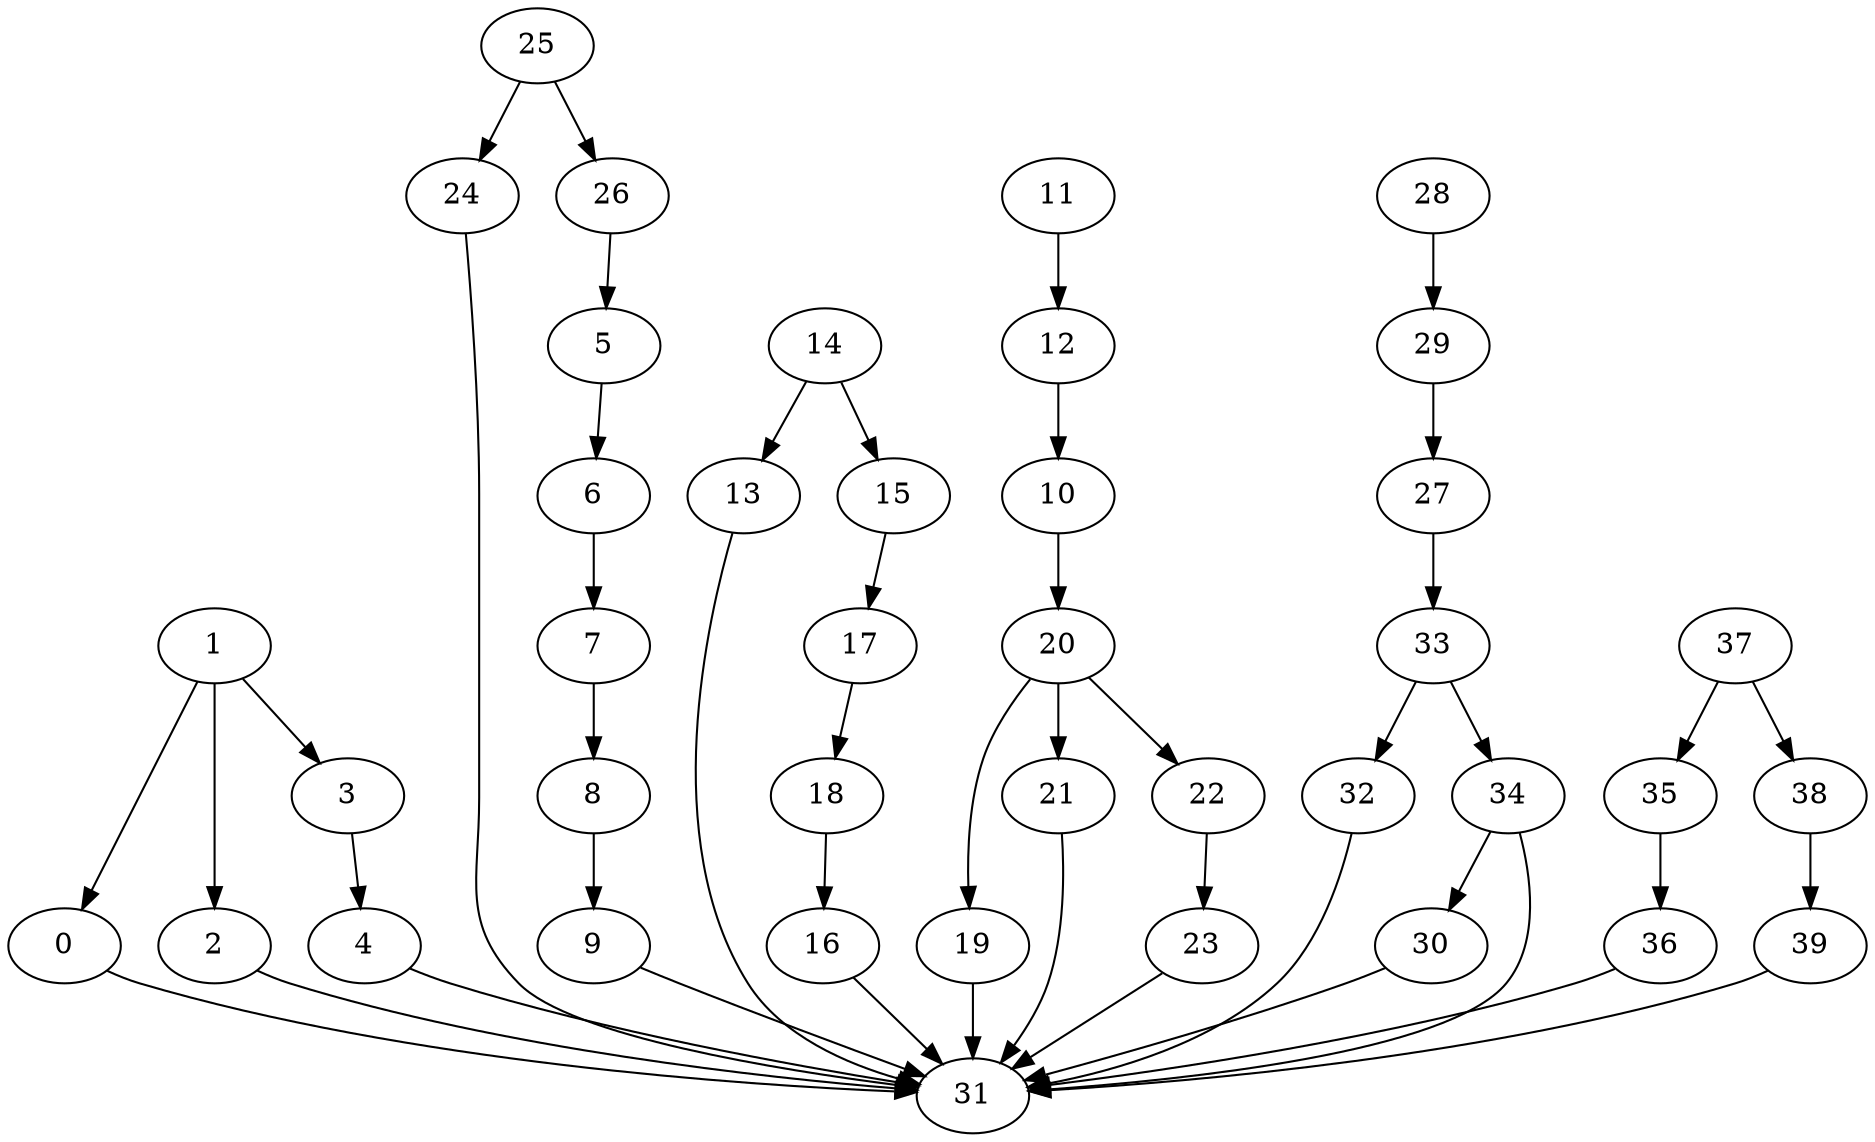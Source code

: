 strict digraph  {
0 [exec=147];
1 [exec=93];
2 [exec=165];
3 [exec=158];
4 [exec=90];
5 [exec=148];
6 [exec=76];
7 [exec=124];
8 [exec=102];
9 [exec=107];
10 [exec=155];
11 [exec=64];
12 [exec=146];
13 [exec=78];
14 [exec=50];
15 [exec=81];
16 [exec=178];
17 [exec=71];
18 [exec=196];
19 [exec=151];
20 [exec=99];
21 [exec=73];
22 [exec=198];
23 [exec=87];
24 [exec=163];
25 [exec=119];
26 [exec=133];
27 [exec=193];
28 [exec=159];
29 [exec=177];
30 [exec=158];
31 [exec=109];
32 [exec=74];
33 [exec=152];
34 [exec=180];
35 [exec=57];
36 [exec=62];
37 [exec=94];
38 [exec=117];
39 [exec=92];
0 -> 31  [comm=7];
1 -> 2  [comm=10];
1 -> 0  [comm=20];
1 -> 3  [comm=13];
2 -> 31  [comm=7];
3 -> 4  [comm=5];
4 -> 31  [comm=18];
5 -> 6  [comm=14];
6 -> 7  [comm=7];
7 -> 8  [comm=14];
8 -> 9  [comm=7];
9 -> 31  [comm=12];
10 -> 20  [comm=9];
11 -> 12  [comm=8];
12 -> 10  [comm=8];
13 -> 31  [comm=20];
14 -> 15  [comm=19];
14 -> 13  [comm=6];
15 -> 17  [comm=20];
16 -> 31  [comm=6];
17 -> 18  [comm=5];
18 -> 16  [comm=16];
19 -> 31  [comm=12];
20 -> 21  [comm=19];
20 -> 19  [comm=12];
20 -> 22  [comm=16];
21 -> 31  [comm=20];
22 -> 23  [comm=12];
23 -> 31  [comm=6];
24 -> 31  [comm=7];
25 -> 26  [comm=6];
25 -> 24  [comm=18];
26 -> 5  [comm=18];
27 -> 33  [comm=7];
28 -> 29  [comm=7];
29 -> 27  [comm=11];
30 -> 31  [comm=6];
32 -> 31  [comm=10];
33 -> 34  [comm=7];
33 -> 32  [comm=7];
34 -> 30  [comm=5];
34 -> 31  [comm=16];
35 -> 36  [comm=20];
36 -> 31  [comm=20];
37 -> 38  [comm=5];
37 -> 35  [comm=7];
38 -> 39  [comm=15];
39 -> 31  [comm=7];
}
